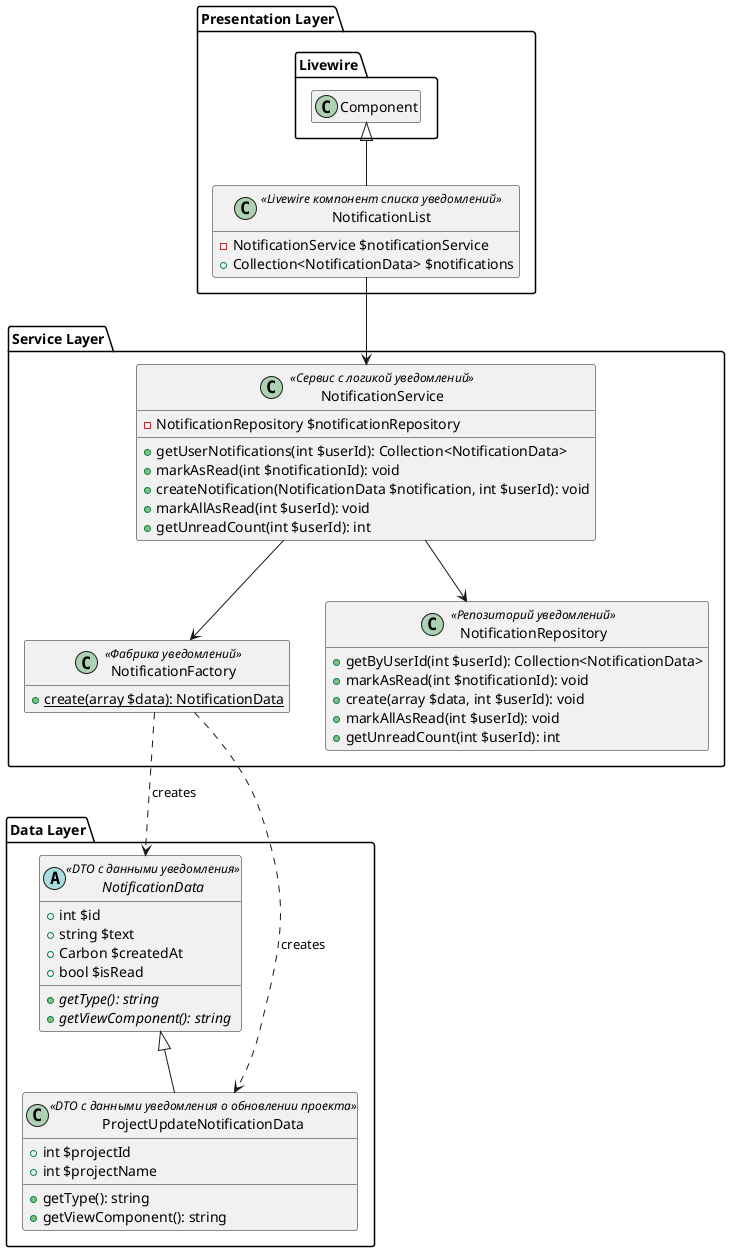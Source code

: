 @startuml Notifications - Code Components

hide empty members

package "Data Layer" {
    abstract class NotificationData <<DTO с данными уведомления>> {
        + int $id
        + string $text
        + Carbon $createdAt
        + bool $isRead

        + {abstract} getType(): string
        + {abstract} getViewComponent(): string
    }

    class ProjectUpdateNotificationData <<DTO с данными уведомления о обновлении проекта>> extends NotificationData {
        + int $projectId
        + int $projectName

        + getType(): string
        + getViewComponent(): string
    }
}

package "Service Layer" {
    class NotificationFactory <<Фабрика уведомлений>> {
        + {static} create(array $data): NotificationData
    }

    class NotificationService <<Сервис с логикой уведомлений>> {
        - NotificationRepository $notificationRepository
        + getUserNotifications(int $userId): Collection<NotificationData>
        + markAsRead(int $notificationId): void
        + createNotification(NotificationData $notification, int $userId): void
        + markAllAsRead(int $userId): void
        + getUnreadCount(int $userId): int
    }

    class NotificationRepository <<Репозиторий уведомлений>> {
        + getByUserId(int $userId): Collection<NotificationData>
        + markAsRead(int $notificationId): void
        + create(array $data, int $userId): void
        + markAllAsRead(int $userId): void
        + getUnreadCount(int $userId): int
    }
}

package "Presentation Layer" {
    class NotificationList <<Livewire компонент списка уведомлений>> extends Livewire.Component {
        - NotificationService $notificationService
        + Collection<NotificationData> $notifications
    }
}

NotificationList --> NotificationService
NotificationService --> NotificationRepository
NotificationService --> NotificationFactory

NotificationFactory ..> NotificationData : creates
NotificationFactory ..> ProjectUpdateNotificationData : creates

@enduml